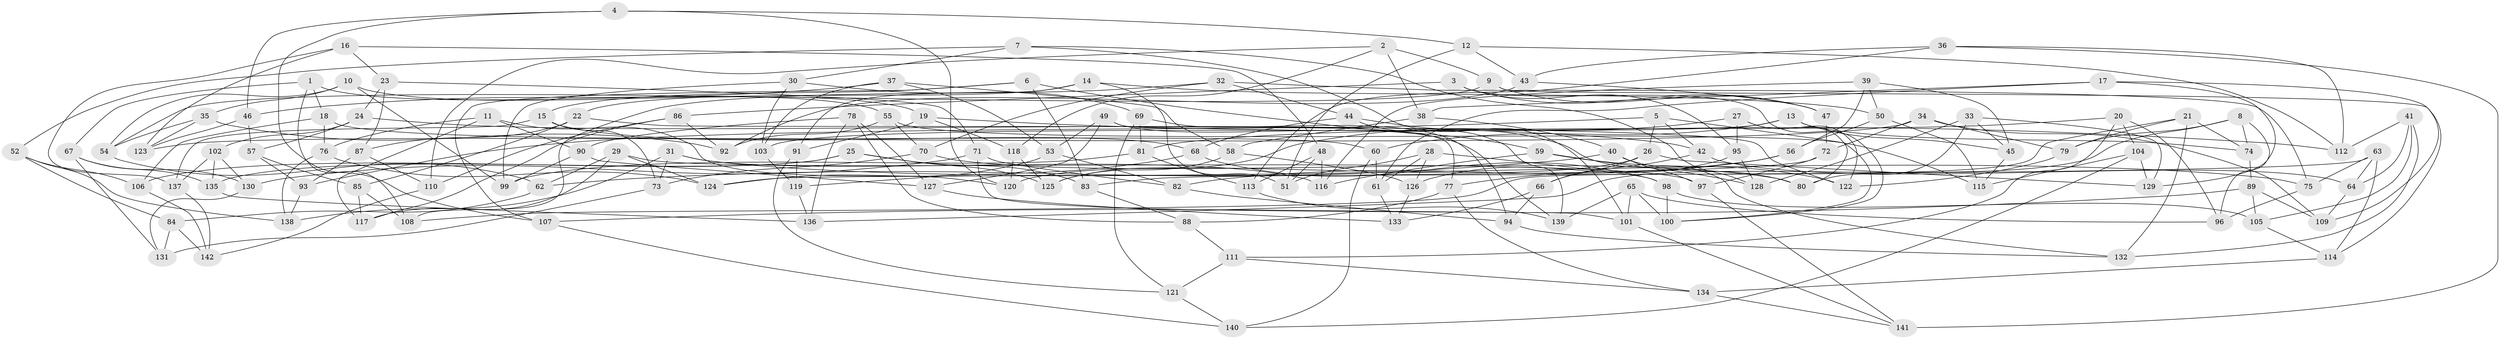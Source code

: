 // Generated by graph-tools (version 1.1) at 2025/11/02/27/25 16:11:46]
// undirected, 142 vertices, 284 edges
graph export_dot {
graph [start="1"]
  node [color=gray90,style=filled];
  1;
  2;
  3;
  4;
  5;
  6;
  7;
  8;
  9;
  10;
  11;
  12;
  13;
  14;
  15;
  16;
  17;
  18;
  19;
  20;
  21;
  22;
  23;
  24;
  25;
  26;
  27;
  28;
  29;
  30;
  31;
  32;
  33;
  34;
  35;
  36;
  37;
  38;
  39;
  40;
  41;
  42;
  43;
  44;
  45;
  46;
  47;
  48;
  49;
  50;
  51;
  52;
  53;
  54;
  55;
  56;
  57;
  58;
  59;
  60;
  61;
  62;
  63;
  64;
  65;
  66;
  67;
  68;
  69;
  70;
  71;
  72;
  73;
  74;
  75;
  76;
  77;
  78;
  79;
  80;
  81;
  82;
  83;
  84;
  85;
  86;
  87;
  88;
  89;
  90;
  91;
  92;
  93;
  94;
  95;
  96;
  97;
  98;
  99;
  100;
  101;
  102;
  103;
  104;
  105;
  106;
  107;
  108;
  109;
  110;
  111;
  112;
  113;
  114;
  115;
  116;
  117;
  118;
  119;
  120;
  121;
  122;
  123;
  124;
  125;
  126;
  127;
  128;
  129;
  130;
  131;
  132;
  133;
  134;
  135;
  136;
  137;
  138;
  139;
  140;
  141;
  142;
  1 -- 108;
  1 -- 67;
  1 -- 55;
  1 -- 18;
  2 -- 9;
  2 -- 118;
  2 -- 110;
  2 -- 38;
  3 -- 95;
  3 -- 100;
  3 -- 47;
  3 -- 86;
  4 -- 120;
  4 -- 12;
  4 -- 46;
  4 -- 107;
  5 -- 42;
  5 -- 100;
  5 -- 26;
  5 -- 93;
  6 -- 107;
  6 -- 59;
  6 -- 83;
  6 -- 15;
  7 -- 128;
  7 -- 30;
  7 -- 101;
  7 -- 52;
  8 -- 74;
  8 -- 79;
  8 -- 136;
  8 -- 96;
  9 -- 47;
  9 -- 54;
  9 -- 114;
  10 -- 19;
  10 -- 99;
  10 -- 35;
  10 -- 54;
  11 -- 90;
  11 -- 117;
  11 -- 120;
  11 -- 76;
  12 -- 112;
  12 -- 51;
  12 -- 43;
  13 -- 103;
  13 -- 60;
  13 -- 74;
  13 -- 45;
  14 -- 22;
  14 -- 91;
  14 -- 50;
  14 -- 51;
  15 -- 73;
  15 -- 68;
  15 -- 137;
  16 -- 48;
  16 -- 23;
  16 -- 123;
  16 -- 137;
  17 -- 61;
  17 -- 109;
  17 -- 38;
  17 -- 129;
  18 -- 106;
  18 -- 60;
  18 -- 76;
  19 -- 91;
  19 -- 112;
  19 -- 118;
  20 -- 111;
  20 -- 81;
  20 -- 96;
  20 -- 104;
  21 -- 74;
  21 -- 132;
  21 -- 108;
  21 -- 79;
  22 -- 85;
  22 -- 122;
  22 -- 87;
  23 -- 71;
  23 -- 24;
  23 -- 87;
  24 -- 57;
  24 -- 42;
  24 -- 102;
  25 -- 106;
  25 -- 125;
  25 -- 83;
  25 -- 135;
  26 -- 66;
  26 -- 129;
  26 -- 120;
  27 -- 125;
  27 -- 122;
  27 -- 80;
  27 -- 95;
  28 -- 126;
  28 -- 51;
  28 -- 61;
  28 -- 98;
  29 -- 124;
  29 -- 117;
  29 -- 97;
  29 -- 62;
  30 -- 103;
  30 -- 69;
  30 -- 99;
  31 -- 116;
  31 -- 75;
  31 -- 73;
  31 -- 138;
  32 -- 70;
  32 -- 108;
  32 -- 75;
  32 -- 44;
  33 -- 129;
  33 -- 45;
  33 -- 80;
  33 -- 128;
  34 -- 109;
  34 -- 72;
  34 -- 123;
  34 -- 79;
  35 -- 92;
  35 -- 123;
  35 -- 54;
  36 -- 43;
  36 -- 113;
  36 -- 112;
  36 -- 141;
  37 -- 53;
  37 -- 103;
  37 -- 58;
  37 -- 46;
  38 -- 40;
  38 -- 58;
  39 -- 50;
  39 -- 116;
  39 -- 56;
  39 -- 45;
  40 -- 62;
  40 -- 97;
  40 -- 80;
  41 -- 64;
  41 -- 105;
  41 -- 112;
  41 -- 132;
  42 -- 64;
  42 -- 66;
  43 -- 92;
  43 -- 47;
  44 -- 68;
  44 -- 139;
  44 -- 132;
  45 -- 115;
  46 -- 123;
  46 -- 57;
  47 -- 72;
  48 -- 113;
  48 -- 116;
  48 -- 51;
  49 -- 77;
  49 -- 127;
  49 -- 139;
  49 -- 53;
  50 -- 115;
  50 -- 56;
  52 -- 106;
  52 -- 84;
  52 -- 138;
  53 -- 82;
  53 -- 124;
  54 -- 62;
  55 -- 70;
  55 -- 115;
  55 -- 92;
  56 -- 82;
  56 -- 77;
  57 -- 93;
  57 -- 85;
  58 -- 125;
  58 -- 126;
  59 -- 116;
  59 -- 122;
  59 -- 128;
  60 -- 140;
  60 -- 61;
  61 -- 133;
  62 -- 84;
  63 -- 114;
  63 -- 75;
  63 -- 64;
  63 -- 124;
  64 -- 109;
  65 -- 139;
  65 -- 96;
  65 -- 101;
  65 -- 100;
  66 -- 133;
  66 -- 94;
  67 -- 135;
  67 -- 130;
  67 -- 131;
  68 -- 98;
  68 -- 119;
  69 -- 121;
  69 -- 81;
  69 -- 94;
  70 -- 80;
  70 -- 73;
  71 -- 101;
  71 -- 130;
  71 -- 82;
  72 -- 83;
  72 -- 97;
  73 -- 131;
  74 -- 89;
  75 -- 96;
  76 -- 124;
  76 -- 138;
  77 -- 88;
  77 -- 134;
  78 -- 88;
  78 -- 127;
  78 -- 136;
  78 -- 90;
  79 -- 122;
  81 -- 99;
  81 -- 113;
  82 -- 94;
  83 -- 88;
  84 -- 131;
  84 -- 142;
  85 -- 117;
  85 -- 108;
  86 -- 110;
  86 -- 117;
  86 -- 92;
  87 -- 93;
  87 -- 110;
  88 -- 111;
  89 -- 109;
  89 -- 105;
  89 -- 107;
  90 -- 127;
  90 -- 99;
  91 -- 119;
  91 -- 121;
  93 -- 138;
  94 -- 132;
  95 -- 128;
  95 -- 126;
  97 -- 141;
  98 -- 105;
  98 -- 100;
  101 -- 141;
  102 -- 130;
  102 -- 137;
  102 -- 135;
  103 -- 119;
  104 -- 129;
  104 -- 140;
  104 -- 115;
  105 -- 114;
  106 -- 142;
  107 -- 140;
  110 -- 142;
  111 -- 121;
  111 -- 134;
  113 -- 139;
  114 -- 134;
  118 -- 125;
  118 -- 120;
  119 -- 136;
  121 -- 140;
  126 -- 133;
  127 -- 133;
  130 -- 131;
  134 -- 141;
  135 -- 136;
  137 -- 142;
}
